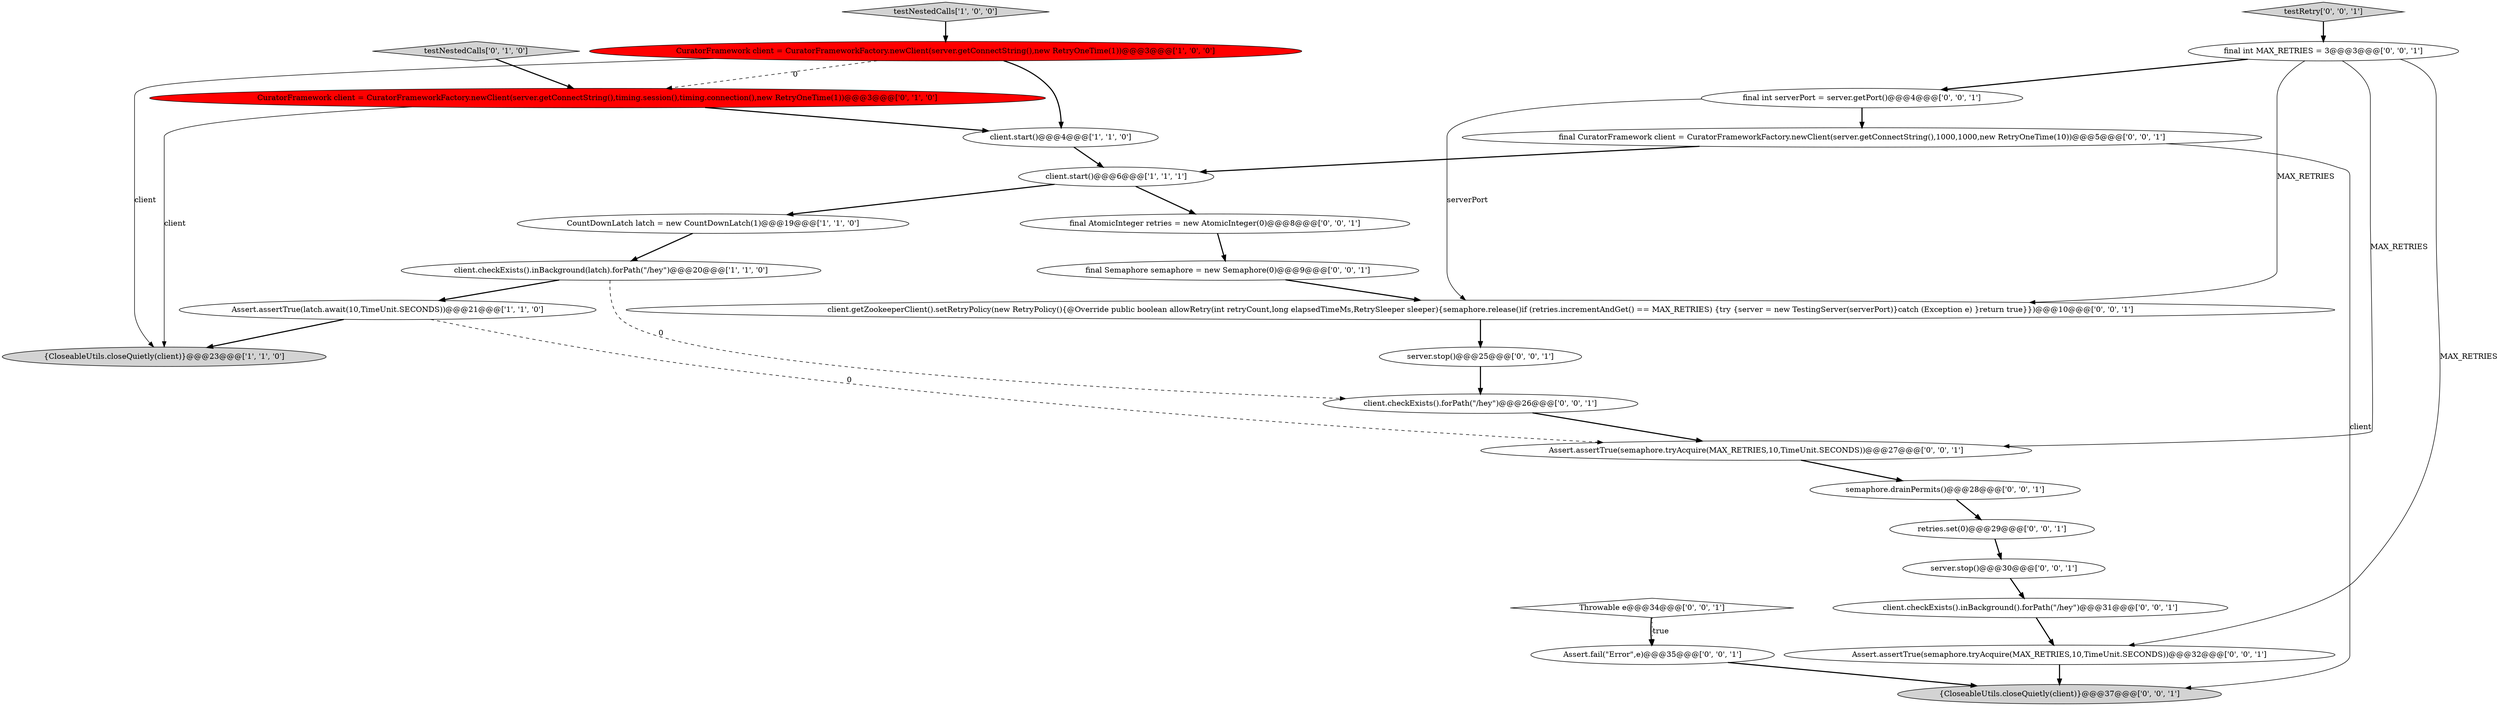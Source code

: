 digraph {
14 [style = filled, label = "server.stop()@@@25@@@['0', '0', '1']", fillcolor = white, shape = ellipse image = "AAA0AAABBB3BBB"];
6 [style = filled, label = "CuratorFramework client = CuratorFrameworkFactory.newClient(server.getConnectString(),new RetryOneTime(1))@@@3@@@['1', '0', '0']", fillcolor = red, shape = ellipse image = "AAA1AAABBB1BBB"];
18 [style = filled, label = "Throwable e@@@34@@@['0', '0', '1']", fillcolor = white, shape = diamond image = "AAA0AAABBB3BBB"];
24 [style = filled, label = "Assert.assertTrue(semaphore.tryAcquire(MAX_RETRIES,10,TimeUnit.SECONDS))@@@32@@@['0', '0', '1']", fillcolor = white, shape = ellipse image = "AAA0AAABBB3BBB"];
11 [style = filled, label = "Assert.fail(\"Error\",e)@@@35@@@['0', '0', '1']", fillcolor = white, shape = ellipse image = "AAA0AAABBB3BBB"];
23 [style = filled, label = "client.checkExists().inBackground().forPath(\"/hey\")@@@31@@@['0', '0', '1']", fillcolor = white, shape = ellipse image = "AAA0AAABBB3BBB"];
5 [style = filled, label = "client.start()@@@4@@@['1', '1', '0']", fillcolor = white, shape = ellipse image = "AAA0AAABBB1BBB"];
10 [style = filled, label = "final int serverPort = server.getPort()@@@4@@@['0', '0', '1']", fillcolor = white, shape = ellipse image = "AAA0AAABBB3BBB"];
26 [style = filled, label = "client.getZookeeperClient().setRetryPolicy(new RetryPolicy(){@Override public boolean allowRetry(int retryCount,long elapsedTimeMs,RetrySleeper sleeper){semaphore.release()if (retries.incrementAndGet() == MAX_RETRIES) {try {server = new TestingServer(serverPort)}catch (Exception e) }return true}})@@@10@@@['0', '0', '1']", fillcolor = white, shape = ellipse image = "AAA0AAABBB3BBB"];
1 [style = filled, label = "CountDownLatch latch = new CountDownLatch(1)@@@19@@@['1', '1', '0']", fillcolor = white, shape = ellipse image = "AAA0AAABBB1BBB"];
0 [style = filled, label = "client.start()@@@6@@@['1', '1', '1']", fillcolor = white, shape = ellipse image = "AAA0AAABBB1BBB"];
20 [style = filled, label = "final Semaphore semaphore = new Semaphore(0)@@@9@@@['0', '0', '1']", fillcolor = white, shape = ellipse image = "AAA0AAABBB3BBB"];
21 [style = filled, label = "client.checkExists().forPath(\"/hey\")@@@26@@@['0', '0', '1']", fillcolor = white, shape = ellipse image = "AAA0AAABBB3BBB"];
27 [style = filled, label = "semaphore.drainPermits()@@@28@@@['0', '0', '1']", fillcolor = white, shape = ellipse image = "AAA0AAABBB3BBB"];
25 [style = filled, label = "server.stop()@@@30@@@['0', '0', '1']", fillcolor = white, shape = ellipse image = "AAA0AAABBB3BBB"];
12 [style = filled, label = "testRetry['0', '0', '1']", fillcolor = lightgray, shape = diamond image = "AAA0AAABBB3BBB"];
13 [style = filled, label = "final int MAX_RETRIES = 3@@@3@@@['0', '0', '1']", fillcolor = white, shape = ellipse image = "AAA0AAABBB3BBB"];
4 [style = filled, label = "testNestedCalls['1', '0', '0']", fillcolor = lightgray, shape = diamond image = "AAA0AAABBB1BBB"];
19 [style = filled, label = "final AtomicInteger retries = new AtomicInteger(0)@@@8@@@['0', '0', '1']", fillcolor = white, shape = ellipse image = "AAA0AAABBB3BBB"];
16 [style = filled, label = "final CuratorFramework client = CuratorFrameworkFactory.newClient(server.getConnectString(),1000,1000,new RetryOneTime(10))@@@5@@@['0', '0', '1']", fillcolor = white, shape = ellipse image = "AAA0AAABBB3BBB"];
7 [style = filled, label = "{CloseableUtils.closeQuietly(client)}@@@23@@@['1', '1', '0']", fillcolor = lightgray, shape = ellipse image = "AAA0AAABBB1BBB"];
8 [style = filled, label = "testNestedCalls['0', '1', '0']", fillcolor = lightgray, shape = diamond image = "AAA0AAABBB2BBB"];
15 [style = filled, label = "Assert.assertTrue(semaphore.tryAcquire(MAX_RETRIES,10,TimeUnit.SECONDS))@@@27@@@['0', '0', '1']", fillcolor = white, shape = ellipse image = "AAA0AAABBB3BBB"];
3 [style = filled, label = "client.checkExists().inBackground(latch).forPath(\"/hey\")@@@20@@@['1', '1', '0']", fillcolor = white, shape = ellipse image = "AAA0AAABBB1BBB"];
2 [style = filled, label = "Assert.assertTrue(latch.await(10,TimeUnit.SECONDS))@@@21@@@['1', '1', '0']", fillcolor = white, shape = ellipse image = "AAA0AAABBB1BBB"];
17 [style = filled, label = "{CloseableUtils.closeQuietly(client)}@@@37@@@['0', '0', '1']", fillcolor = lightgray, shape = ellipse image = "AAA0AAABBB3BBB"];
22 [style = filled, label = "retries.set(0)@@@29@@@['0', '0', '1']", fillcolor = white, shape = ellipse image = "AAA0AAABBB3BBB"];
9 [style = filled, label = "CuratorFramework client = CuratorFrameworkFactory.newClient(server.getConnectString(),timing.session(),timing.connection(),new RetryOneTime(1))@@@3@@@['0', '1', '0']", fillcolor = red, shape = ellipse image = "AAA1AAABBB2BBB"];
13->10 [style = bold, label=""];
22->25 [style = bold, label=""];
16->0 [style = bold, label=""];
13->15 [style = solid, label="MAX_RETRIES"];
3->21 [style = dashed, label="0"];
4->6 [style = bold, label=""];
0->19 [style = bold, label=""];
20->26 [style = bold, label=""];
25->23 [style = bold, label=""];
21->15 [style = bold, label=""];
19->20 [style = bold, label=""];
18->11 [style = bold, label=""];
6->9 [style = dashed, label="0"];
1->3 [style = bold, label=""];
26->14 [style = bold, label=""];
27->22 [style = bold, label=""];
2->15 [style = dashed, label="0"];
12->13 [style = bold, label=""];
9->7 [style = solid, label="client"];
6->5 [style = bold, label=""];
18->11 [style = dotted, label="true"];
23->24 [style = bold, label=""];
13->26 [style = solid, label="MAX_RETRIES"];
3->2 [style = bold, label=""];
5->0 [style = bold, label=""];
10->16 [style = bold, label=""];
16->17 [style = solid, label="client"];
0->1 [style = bold, label=""];
13->24 [style = solid, label="MAX_RETRIES"];
24->17 [style = bold, label=""];
8->9 [style = bold, label=""];
9->5 [style = bold, label=""];
11->17 [style = bold, label=""];
2->7 [style = bold, label=""];
15->27 [style = bold, label=""];
10->26 [style = solid, label="serverPort"];
14->21 [style = bold, label=""];
6->7 [style = solid, label="client"];
}
